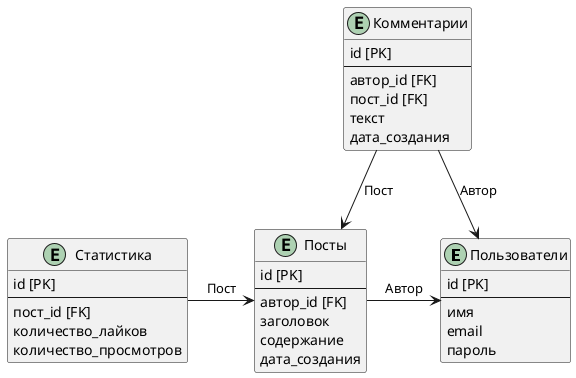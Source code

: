 @startuml entities
entity "Пользователи" as Users {
  id [PK]
  --
  имя
  email
  пароль
}

entity "Посты" as Posts {
  id [PK]
  --
  автор_id [FK]
  заголовок
  содержание
  дата_создания
}

entity "Комментарии" as Comments {
  id [PK]
  --
  автор_id [FK]
  пост_id [FK]
  текст
  дата_создания
}

entity "Статистика" as Stats {
  id [PK]
  --
  пост_id [FK]
  количество_лайков
  количество_просмотров
}

Posts -> Users : Автор
Comments --> Posts : Пост
Comments --> Users: Автор
Stats -> Posts : Пост
@enduml